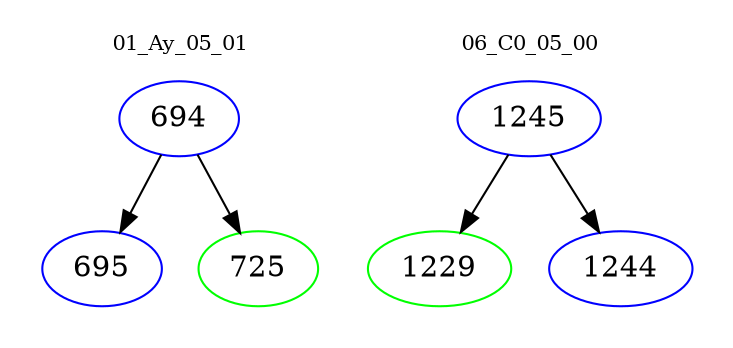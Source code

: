 digraph{
subgraph cluster_0 {
color = white
label = "01_Ay_05_01";
fontsize=10;
T0_694 [label="694", color="blue"]
T0_694 -> T0_695 [color="black"]
T0_695 [label="695", color="blue"]
T0_694 -> T0_725 [color="black"]
T0_725 [label="725", color="green"]
}
subgraph cluster_1 {
color = white
label = "06_C0_05_00";
fontsize=10;
T1_1245 [label="1245", color="blue"]
T1_1245 -> T1_1229 [color="black"]
T1_1229 [label="1229", color="green"]
T1_1245 -> T1_1244 [color="black"]
T1_1244 [label="1244", color="blue"]
}
}
